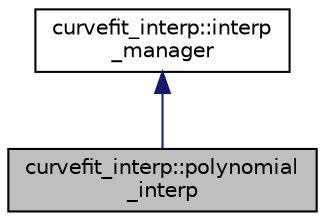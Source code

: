 digraph "curvefit_interp::polynomial_interp"
{
  edge [fontname="Helvetica",fontsize="10",labelfontname="Helvetica",labelfontsize="10"];
  node [fontname="Helvetica",fontsize="10",shape=record];
  Node2 [label="curvefit_interp::polynomial\l_interp",height=0.2,width=0.4,color="black", fillcolor="grey75", style="filled", fontcolor="black"];
  Node3 -> Node2 [dir="back",color="midnightblue",fontsize="10",style="solid",fontname="Helvetica"];
  Node3 [label="curvefit_interp::interp\l_manager",height=0.2,width=0.4,color="black", fillcolor="white", style="filled",URL="$structcurvefit__interp_1_1interp__manager.html",tooltip="Describes an abstract base class allowing for interpolation of X-Y type data sets. "];
}
